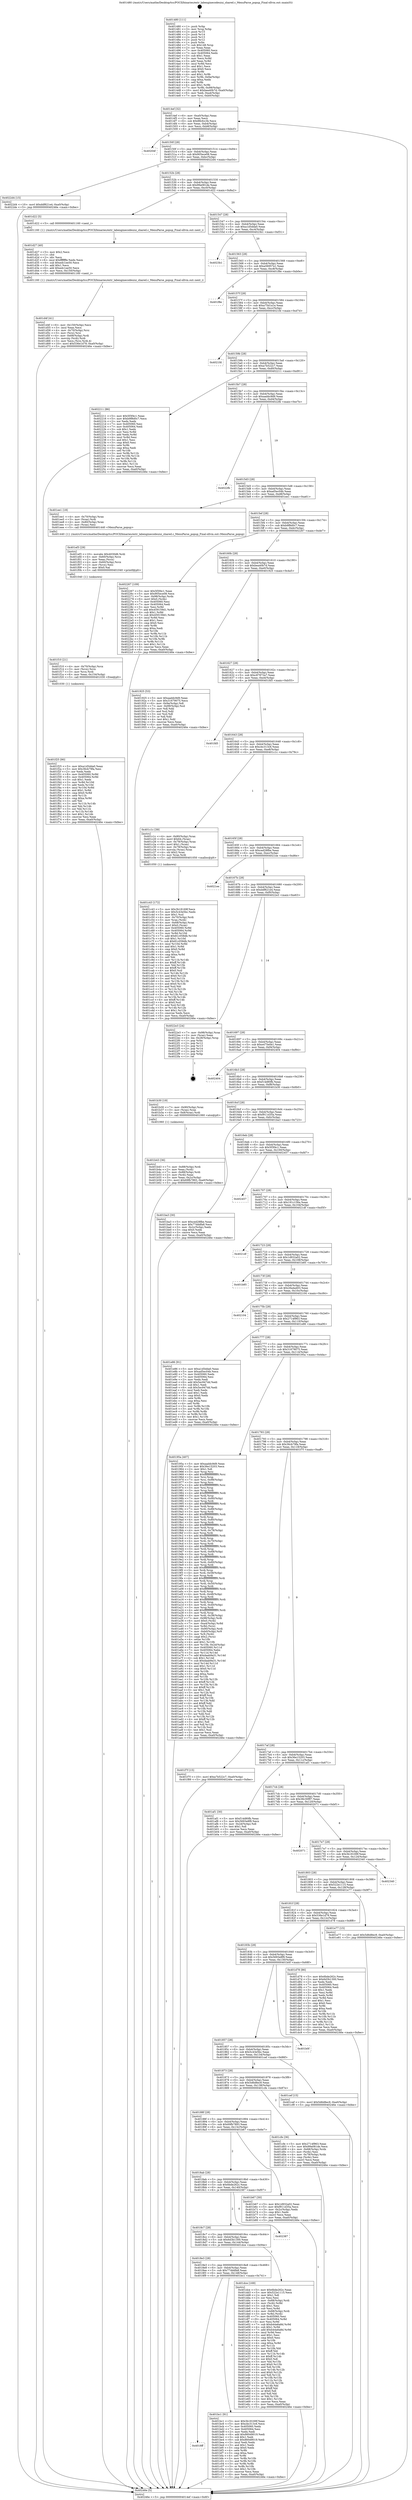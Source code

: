 digraph "0x401480" {
  label = "0x401480 (/mnt/c/Users/mathe/Desktop/tcc/POCII/binaries/extr_labenginecodeuiui_shared.c_MenuParse_popup_Final-ollvm.out::main(0))"
  labelloc = "t"
  node[shape=record]

  Entry [label="",width=0.3,height=0.3,shape=circle,fillcolor=black,style=filled]
  "0x4014ef" [label="{
     0x4014ef [32]\l
     | [instrs]\l
     &nbsp;&nbsp;0x4014ef \<+6\>: mov -0xa0(%rbp),%eax\l
     &nbsp;&nbsp;0x4014f5 \<+2\>: mov %eax,%ecx\l
     &nbsp;&nbsp;0x4014f7 \<+6\>: sub $0x88cfcc3b,%ecx\l
     &nbsp;&nbsp;0x4014fd \<+6\>: mov %eax,-0xb4(%rbp)\l
     &nbsp;&nbsp;0x401503 \<+6\>: mov %ecx,-0xb8(%rbp)\l
     &nbsp;&nbsp;0x401509 \<+6\>: je 000000000040204f \<main+0xbcf\>\l
  }"]
  "0x40204f" [label="{
     0x40204f\l
  }", style=dashed]
  "0x40150f" [label="{
     0x40150f [28]\l
     | [instrs]\l
     &nbsp;&nbsp;0x40150f \<+5\>: jmp 0000000000401514 \<main+0x94\>\l
     &nbsp;&nbsp;0x401514 \<+6\>: mov -0xb4(%rbp),%eax\l
     &nbsp;&nbsp;0x40151a \<+5\>: sub $0x905ece08,%eax\l
     &nbsp;&nbsp;0x40151f \<+6\>: mov %eax,-0xbc(%rbp)\l
     &nbsp;&nbsp;0x401525 \<+6\>: je 00000000004022d4 \<main+0xe54\>\l
  }"]
  Exit [label="",width=0.3,height=0.3,shape=circle,fillcolor=black,style=filled,peripheries=2]
  "0x4022d4" [label="{
     0x4022d4 [15]\l
     | [instrs]\l
     &nbsp;&nbsp;0x4022d4 \<+10\>: movl $0xddf621e4,-0xa0(%rbp)\l
     &nbsp;&nbsp;0x4022de \<+5\>: jmp 000000000040246e \<main+0xfee\>\l
  }"]
  "0x40152b" [label="{
     0x40152b [28]\l
     | [instrs]\l
     &nbsp;&nbsp;0x40152b \<+5\>: jmp 0000000000401530 \<main+0xb0\>\l
     &nbsp;&nbsp;0x401530 \<+6\>: mov -0xb4(%rbp),%eax\l
     &nbsp;&nbsp;0x401536 \<+5\>: sub $0x99a081de,%eax\l
     &nbsp;&nbsp;0x40153b \<+6\>: mov %eax,-0xc0(%rbp)\l
     &nbsp;&nbsp;0x401541 \<+6\>: je 0000000000401d22 \<main+0x8a2\>\l
  }"]
  "0x401f25" [label="{
     0x401f25 [90]\l
     | [instrs]\l
     &nbsp;&nbsp;0x401f25 \<+5\>: mov $0xa1d5dda0,%eax\l
     &nbsp;&nbsp;0x401f2a \<+5\>: mov $0x36cb79fa,%esi\l
     &nbsp;&nbsp;0x401f2f \<+2\>: xor %edx,%edx\l
     &nbsp;&nbsp;0x401f31 \<+8\>: mov 0x405060,%r8d\l
     &nbsp;&nbsp;0x401f39 \<+8\>: mov 0x405064,%r9d\l
     &nbsp;&nbsp;0x401f41 \<+3\>: sub $0x1,%edx\l
     &nbsp;&nbsp;0x401f44 \<+3\>: mov %r8d,%r10d\l
     &nbsp;&nbsp;0x401f47 \<+3\>: add %edx,%r10d\l
     &nbsp;&nbsp;0x401f4a \<+4\>: imul %r10d,%r8d\l
     &nbsp;&nbsp;0x401f4e \<+4\>: and $0x1,%r8d\l
     &nbsp;&nbsp;0x401f52 \<+4\>: cmp $0x0,%r8d\l
     &nbsp;&nbsp;0x401f56 \<+4\>: sete %r11b\l
     &nbsp;&nbsp;0x401f5a \<+4\>: cmp $0xa,%r9d\l
     &nbsp;&nbsp;0x401f5e \<+3\>: setl %bl\l
     &nbsp;&nbsp;0x401f61 \<+3\>: mov %r11b,%r14b\l
     &nbsp;&nbsp;0x401f64 \<+3\>: and %bl,%r14b\l
     &nbsp;&nbsp;0x401f67 \<+3\>: xor %bl,%r11b\l
     &nbsp;&nbsp;0x401f6a \<+3\>: or %r11b,%r14b\l
     &nbsp;&nbsp;0x401f6d \<+4\>: test $0x1,%r14b\l
     &nbsp;&nbsp;0x401f71 \<+3\>: cmovne %esi,%eax\l
     &nbsp;&nbsp;0x401f74 \<+6\>: mov %eax,-0xa0(%rbp)\l
     &nbsp;&nbsp;0x401f7a \<+5\>: jmp 000000000040246e \<main+0xfee\>\l
  }"]
  "0x401d22" [label="{
     0x401d22 [5]\l
     | [instrs]\l
     &nbsp;&nbsp;0x401d22 \<+5\>: call 0000000000401160 \<next_i\>\l
     | [calls]\l
     &nbsp;&nbsp;0x401160 \{1\} (/mnt/c/Users/mathe/Desktop/tcc/POCII/binaries/extr_labenginecodeuiui_shared.c_MenuParse_popup_Final-ollvm.out::next_i)\l
  }"]
  "0x401547" [label="{
     0x401547 [28]\l
     | [instrs]\l
     &nbsp;&nbsp;0x401547 \<+5\>: jmp 000000000040154c \<main+0xcc\>\l
     &nbsp;&nbsp;0x40154c \<+6\>: mov -0xb4(%rbp),%eax\l
     &nbsp;&nbsp;0x401552 \<+5\>: sub $0xa1d5dda0,%eax\l
     &nbsp;&nbsp;0x401557 \<+6\>: mov %eax,-0xc4(%rbp)\l
     &nbsp;&nbsp;0x40155d \<+6\>: je 00000000004023b1 \<main+0xf31\>\l
  }"]
  "0x401f10" [label="{
     0x401f10 [21]\l
     | [instrs]\l
     &nbsp;&nbsp;0x401f10 \<+4\>: mov -0x70(%rbp),%rcx\l
     &nbsp;&nbsp;0x401f14 \<+3\>: mov (%rcx),%rcx\l
     &nbsp;&nbsp;0x401f17 \<+3\>: mov %rcx,%rdi\l
     &nbsp;&nbsp;0x401f1a \<+6\>: mov %eax,-0x154(%rbp)\l
     &nbsp;&nbsp;0x401f20 \<+5\>: call 0000000000401030 \<free@plt\>\l
     | [calls]\l
     &nbsp;&nbsp;0x401030 \{1\} (unknown)\l
  }"]
  "0x4023b1" [label="{
     0x4023b1\l
  }", style=dashed]
  "0x401563" [label="{
     0x401563 [28]\l
     | [instrs]\l
     &nbsp;&nbsp;0x401563 \<+5\>: jmp 0000000000401568 \<main+0xe8\>\l
     &nbsp;&nbsp;0x401568 \<+6\>: mov -0xb4(%rbp),%eax\l
     &nbsp;&nbsp;0x40156e \<+5\>: sub $0xa56957e1,%eax\l
     &nbsp;&nbsp;0x401573 \<+6\>: mov %eax,-0xc8(%rbp)\l
     &nbsp;&nbsp;0x401579 \<+6\>: je 0000000000401f8e \<main+0xb0e\>\l
  }"]
  "0x401ef3" [label="{
     0x401ef3 [29]\l
     | [instrs]\l
     &nbsp;&nbsp;0x401ef3 \<+10\>: movabs $0x4030d6,%rdi\l
     &nbsp;&nbsp;0x401efd \<+4\>: mov -0x60(%rbp),%rcx\l
     &nbsp;&nbsp;0x401f01 \<+2\>: mov %eax,(%rcx)\l
     &nbsp;&nbsp;0x401f03 \<+4\>: mov -0x60(%rbp),%rcx\l
     &nbsp;&nbsp;0x401f07 \<+2\>: mov (%rcx),%esi\l
     &nbsp;&nbsp;0x401f09 \<+2\>: mov $0x0,%al\l
     &nbsp;&nbsp;0x401f0b \<+5\>: call 0000000000401040 \<printf@plt\>\l
     | [calls]\l
     &nbsp;&nbsp;0x401040 \{1\} (unknown)\l
  }"]
  "0x401f8e" [label="{
     0x401f8e\l
  }", style=dashed]
  "0x40157f" [label="{
     0x40157f [28]\l
     | [instrs]\l
     &nbsp;&nbsp;0x40157f \<+5\>: jmp 0000000000401584 \<main+0x104\>\l
     &nbsp;&nbsp;0x401584 \<+6\>: mov -0xb4(%rbp),%eax\l
     &nbsp;&nbsp;0x40158a \<+5\>: sub $0xa75d1a1e,%eax\l
     &nbsp;&nbsp;0x40158f \<+6\>: mov %eax,-0xcc(%rbp)\l
     &nbsp;&nbsp;0x401595 \<+6\>: je 00000000004021fd \<main+0xd7d\>\l
  }"]
  "0x401d4f" [label="{
     0x401d4f [41]\l
     | [instrs]\l
     &nbsp;&nbsp;0x401d4f \<+6\>: mov -0x150(%rbp),%ecx\l
     &nbsp;&nbsp;0x401d55 \<+3\>: imul %eax,%ecx\l
     &nbsp;&nbsp;0x401d58 \<+4\>: mov -0x70(%rbp),%rsi\l
     &nbsp;&nbsp;0x401d5c \<+3\>: mov (%rsi),%rsi\l
     &nbsp;&nbsp;0x401d5f \<+4\>: mov -0x68(%rbp),%rdi\l
     &nbsp;&nbsp;0x401d63 \<+3\>: movslq (%rdi),%rdi\l
     &nbsp;&nbsp;0x401d66 \<+3\>: mov %ecx,(%rsi,%rdi,4)\l
     &nbsp;&nbsp;0x401d69 \<+10\>: movl $0x536e1d79,-0xa0(%rbp)\l
     &nbsp;&nbsp;0x401d73 \<+5\>: jmp 000000000040246e \<main+0xfee\>\l
  }"]
  "0x4021fd" [label="{
     0x4021fd\l
  }", style=dashed]
  "0x40159b" [label="{
     0x40159b [28]\l
     | [instrs]\l
     &nbsp;&nbsp;0x40159b \<+5\>: jmp 00000000004015a0 \<main+0x120\>\l
     &nbsp;&nbsp;0x4015a0 \<+6\>: mov -0xb4(%rbp),%eax\l
     &nbsp;&nbsp;0x4015a6 \<+5\>: sub $0xa7b522c7,%eax\l
     &nbsp;&nbsp;0x4015ab \<+6\>: mov %eax,-0xd0(%rbp)\l
     &nbsp;&nbsp;0x4015b1 \<+6\>: je 0000000000402211 \<main+0xd91\>\l
  }"]
  "0x401d27" [label="{
     0x401d27 [40]\l
     | [instrs]\l
     &nbsp;&nbsp;0x401d27 \<+5\>: mov $0x2,%ecx\l
     &nbsp;&nbsp;0x401d2c \<+1\>: cltd\l
     &nbsp;&nbsp;0x401d2d \<+2\>: idiv %ecx\l
     &nbsp;&nbsp;0x401d2f \<+6\>: imul $0xfffffffe,%edx,%ecx\l
     &nbsp;&nbsp;0x401d35 \<+6\>: sub $0xedc1ee50,%ecx\l
     &nbsp;&nbsp;0x401d3b \<+3\>: add $0x1,%ecx\l
     &nbsp;&nbsp;0x401d3e \<+6\>: add $0xedc1ee50,%ecx\l
     &nbsp;&nbsp;0x401d44 \<+6\>: mov %ecx,-0x150(%rbp)\l
     &nbsp;&nbsp;0x401d4a \<+5\>: call 0000000000401160 \<next_i\>\l
     | [calls]\l
     &nbsp;&nbsp;0x401160 \{1\} (/mnt/c/Users/mathe/Desktop/tcc/POCII/binaries/extr_labenginecodeuiui_shared.c_MenuParse_popup_Final-ollvm.out::next_i)\l
  }"]
  "0x402211" [label="{
     0x402211 [86]\l
     | [instrs]\l
     &nbsp;&nbsp;0x402211 \<+5\>: mov $0x5f3f4c1,%eax\l
     &nbsp;&nbsp;0x402216 \<+5\>: mov $0xb9f8d0c7,%ecx\l
     &nbsp;&nbsp;0x40221b \<+2\>: xor %edx,%edx\l
     &nbsp;&nbsp;0x40221d \<+7\>: mov 0x405060,%esi\l
     &nbsp;&nbsp;0x402224 \<+7\>: mov 0x405064,%edi\l
     &nbsp;&nbsp;0x40222b \<+3\>: sub $0x1,%edx\l
     &nbsp;&nbsp;0x40222e \<+3\>: mov %esi,%r8d\l
     &nbsp;&nbsp;0x402231 \<+3\>: add %edx,%r8d\l
     &nbsp;&nbsp;0x402234 \<+4\>: imul %r8d,%esi\l
     &nbsp;&nbsp;0x402238 \<+3\>: and $0x1,%esi\l
     &nbsp;&nbsp;0x40223b \<+3\>: cmp $0x0,%esi\l
     &nbsp;&nbsp;0x40223e \<+4\>: sete %r9b\l
     &nbsp;&nbsp;0x402242 \<+3\>: cmp $0xa,%edi\l
     &nbsp;&nbsp;0x402245 \<+4\>: setl %r10b\l
     &nbsp;&nbsp;0x402249 \<+3\>: mov %r9b,%r11b\l
     &nbsp;&nbsp;0x40224c \<+3\>: and %r10b,%r11b\l
     &nbsp;&nbsp;0x40224f \<+3\>: xor %r10b,%r9b\l
     &nbsp;&nbsp;0x402252 \<+3\>: or %r9b,%r11b\l
     &nbsp;&nbsp;0x402255 \<+4\>: test $0x1,%r11b\l
     &nbsp;&nbsp;0x402259 \<+3\>: cmovne %ecx,%eax\l
     &nbsp;&nbsp;0x40225c \<+6\>: mov %eax,-0xa0(%rbp)\l
     &nbsp;&nbsp;0x402262 \<+5\>: jmp 000000000040246e \<main+0xfee\>\l
  }"]
  "0x4015b7" [label="{
     0x4015b7 [28]\l
     | [instrs]\l
     &nbsp;&nbsp;0x4015b7 \<+5\>: jmp 00000000004015bc \<main+0x13c\>\l
     &nbsp;&nbsp;0x4015bc \<+6\>: mov -0xb4(%rbp),%eax\l
     &nbsp;&nbsp;0x4015c2 \<+5\>: sub $0xaaddc9d9,%eax\l
     &nbsp;&nbsp;0x4015c7 \<+6\>: mov %eax,-0xd4(%rbp)\l
     &nbsp;&nbsp;0x4015cd \<+6\>: je 00000000004022fb \<main+0xe7b\>\l
  }"]
  "0x401c43" [label="{
     0x401c43 [172]\l
     | [instrs]\l
     &nbsp;&nbsp;0x401c43 \<+5\>: mov $0x3b18169f,%ecx\l
     &nbsp;&nbsp;0x401c48 \<+5\>: mov $0x5c43e5bc,%edx\l
     &nbsp;&nbsp;0x401c4d \<+3\>: mov $0x1,%sil\l
     &nbsp;&nbsp;0x401c50 \<+4\>: mov -0x70(%rbp),%rdi\l
     &nbsp;&nbsp;0x401c54 \<+3\>: mov %rax,(%rdi)\l
     &nbsp;&nbsp;0x401c57 \<+4\>: mov -0x68(%rbp),%rax\l
     &nbsp;&nbsp;0x401c5b \<+6\>: movl $0x0,(%rax)\l
     &nbsp;&nbsp;0x401c61 \<+8\>: mov 0x405060,%r8d\l
     &nbsp;&nbsp;0x401c69 \<+8\>: mov 0x405064,%r9d\l
     &nbsp;&nbsp;0x401c71 \<+3\>: mov %r8d,%r10d\l
     &nbsp;&nbsp;0x401c74 \<+7\>: add $0x81c058db,%r10d\l
     &nbsp;&nbsp;0x401c7b \<+4\>: sub $0x1,%r10d\l
     &nbsp;&nbsp;0x401c7f \<+7\>: sub $0x81c058db,%r10d\l
     &nbsp;&nbsp;0x401c86 \<+4\>: imul %r10d,%r8d\l
     &nbsp;&nbsp;0x401c8a \<+4\>: and $0x1,%r8d\l
     &nbsp;&nbsp;0x401c8e \<+4\>: cmp $0x0,%r8d\l
     &nbsp;&nbsp;0x401c92 \<+4\>: sete %r11b\l
     &nbsp;&nbsp;0x401c96 \<+4\>: cmp $0xa,%r9d\l
     &nbsp;&nbsp;0x401c9a \<+3\>: setl %bl\l
     &nbsp;&nbsp;0x401c9d \<+3\>: mov %r11b,%r14b\l
     &nbsp;&nbsp;0x401ca0 \<+4\>: xor $0xff,%r14b\l
     &nbsp;&nbsp;0x401ca4 \<+3\>: mov %bl,%r15b\l
     &nbsp;&nbsp;0x401ca7 \<+4\>: xor $0xff,%r15b\l
     &nbsp;&nbsp;0x401cab \<+4\>: xor $0x0,%sil\l
     &nbsp;&nbsp;0x401caf \<+3\>: mov %r14b,%r12b\l
     &nbsp;&nbsp;0x401cb2 \<+4\>: and $0x0,%r12b\l
     &nbsp;&nbsp;0x401cb6 \<+3\>: and %sil,%r11b\l
     &nbsp;&nbsp;0x401cb9 \<+3\>: mov %r15b,%r13b\l
     &nbsp;&nbsp;0x401cbc \<+4\>: and $0x0,%r13b\l
     &nbsp;&nbsp;0x401cc0 \<+3\>: and %sil,%bl\l
     &nbsp;&nbsp;0x401cc3 \<+3\>: or %r11b,%r12b\l
     &nbsp;&nbsp;0x401cc6 \<+3\>: or %bl,%r13b\l
     &nbsp;&nbsp;0x401cc9 \<+3\>: xor %r13b,%r12b\l
     &nbsp;&nbsp;0x401ccc \<+3\>: or %r15b,%r14b\l
     &nbsp;&nbsp;0x401ccf \<+4\>: xor $0xff,%r14b\l
     &nbsp;&nbsp;0x401cd3 \<+4\>: or $0x0,%sil\l
     &nbsp;&nbsp;0x401cd7 \<+3\>: and %sil,%r14b\l
     &nbsp;&nbsp;0x401cda \<+3\>: or %r14b,%r12b\l
     &nbsp;&nbsp;0x401cdd \<+4\>: test $0x1,%r12b\l
     &nbsp;&nbsp;0x401ce1 \<+3\>: cmovne %edx,%ecx\l
     &nbsp;&nbsp;0x401ce4 \<+6\>: mov %ecx,-0xa0(%rbp)\l
     &nbsp;&nbsp;0x401cea \<+5\>: jmp 000000000040246e \<main+0xfee\>\l
  }"]
  "0x4022fb" [label="{
     0x4022fb\l
  }", style=dashed]
  "0x4015d3" [label="{
     0x4015d3 [28]\l
     | [instrs]\l
     &nbsp;&nbsp;0x4015d3 \<+5\>: jmp 00000000004015d8 \<main+0x158\>\l
     &nbsp;&nbsp;0x4015d8 \<+6\>: mov -0xb4(%rbp),%eax\l
     &nbsp;&nbsp;0x4015de \<+5\>: sub $0xad5ec04b,%eax\l
     &nbsp;&nbsp;0x4015e3 \<+6\>: mov %eax,-0xd8(%rbp)\l
     &nbsp;&nbsp;0x4015e9 \<+6\>: je 0000000000401ee1 \<main+0xa61\>\l
  }"]
  "0x4018ff" [label="{
     0x4018ff\l
  }", style=dashed]
  "0x401ee1" [label="{
     0x401ee1 [18]\l
     | [instrs]\l
     &nbsp;&nbsp;0x401ee1 \<+4\>: mov -0x70(%rbp),%rax\l
     &nbsp;&nbsp;0x401ee5 \<+3\>: mov (%rax),%rdi\l
     &nbsp;&nbsp;0x401ee8 \<+4\>: mov -0x80(%rbp),%rax\l
     &nbsp;&nbsp;0x401eec \<+2\>: mov (%rax),%esi\l
     &nbsp;&nbsp;0x401eee \<+5\>: call 0000000000401440 \<MenuParse_popup\>\l
     | [calls]\l
     &nbsp;&nbsp;0x401440 \{1\} (/mnt/c/Users/mathe/Desktop/tcc/POCII/binaries/extr_labenginecodeuiui_shared.c_MenuParse_popup_Final-ollvm.out::MenuParse_popup)\l
  }"]
  "0x4015ef" [label="{
     0x4015ef [28]\l
     | [instrs]\l
     &nbsp;&nbsp;0x4015ef \<+5\>: jmp 00000000004015f4 \<main+0x174\>\l
     &nbsp;&nbsp;0x4015f4 \<+6\>: mov -0xb4(%rbp),%eax\l
     &nbsp;&nbsp;0x4015fa \<+5\>: sub $0xb9f8d0c7,%eax\l
     &nbsp;&nbsp;0x4015ff \<+6\>: mov %eax,-0xdc(%rbp)\l
     &nbsp;&nbsp;0x401605 \<+6\>: je 0000000000402267 \<main+0xde7\>\l
  }"]
  "0x401bc1" [label="{
     0x401bc1 [91]\l
     | [instrs]\l
     &nbsp;&nbsp;0x401bc1 \<+5\>: mov $0x3b18169f,%eax\l
     &nbsp;&nbsp;0x401bc6 \<+5\>: mov $0xcbc313c6,%ecx\l
     &nbsp;&nbsp;0x401bcb \<+7\>: mov 0x405060,%edx\l
     &nbsp;&nbsp;0x401bd2 \<+7\>: mov 0x405064,%esi\l
     &nbsp;&nbsp;0x401bd9 \<+2\>: mov %edx,%edi\l
     &nbsp;&nbsp;0x401bdb \<+6\>: add $0x860d9019,%edi\l
     &nbsp;&nbsp;0x401be1 \<+3\>: sub $0x1,%edi\l
     &nbsp;&nbsp;0x401be4 \<+6\>: sub $0x860d9019,%edi\l
     &nbsp;&nbsp;0x401bea \<+3\>: imul %edi,%edx\l
     &nbsp;&nbsp;0x401bed \<+3\>: and $0x1,%edx\l
     &nbsp;&nbsp;0x401bf0 \<+3\>: cmp $0x0,%edx\l
     &nbsp;&nbsp;0x401bf3 \<+4\>: sete %r8b\l
     &nbsp;&nbsp;0x401bf7 \<+3\>: cmp $0xa,%esi\l
     &nbsp;&nbsp;0x401bfa \<+4\>: setl %r9b\l
     &nbsp;&nbsp;0x401bfe \<+3\>: mov %r8b,%r10b\l
     &nbsp;&nbsp;0x401c01 \<+3\>: and %r9b,%r10b\l
     &nbsp;&nbsp;0x401c04 \<+3\>: xor %r9b,%r8b\l
     &nbsp;&nbsp;0x401c07 \<+3\>: or %r8b,%r10b\l
     &nbsp;&nbsp;0x401c0a \<+4\>: test $0x1,%r10b\l
     &nbsp;&nbsp;0x401c0e \<+3\>: cmovne %ecx,%eax\l
     &nbsp;&nbsp;0x401c11 \<+6\>: mov %eax,-0xa0(%rbp)\l
     &nbsp;&nbsp;0x401c17 \<+5\>: jmp 000000000040246e \<main+0xfee\>\l
  }"]
  "0x402267" [label="{
     0x402267 [109]\l
     | [instrs]\l
     &nbsp;&nbsp;0x402267 \<+5\>: mov $0x5f3f4c1,%eax\l
     &nbsp;&nbsp;0x40226c \<+5\>: mov $0x905ece08,%ecx\l
     &nbsp;&nbsp;0x402271 \<+7\>: mov -0x98(%rbp),%rdx\l
     &nbsp;&nbsp;0x402278 \<+6\>: movl $0x0,(%rdx)\l
     &nbsp;&nbsp;0x40227e \<+7\>: mov 0x405060,%esi\l
     &nbsp;&nbsp;0x402285 \<+7\>: mov 0x405064,%edi\l
     &nbsp;&nbsp;0x40228c \<+3\>: mov %esi,%r8d\l
     &nbsp;&nbsp;0x40228f \<+7\>: add $0x459159d1,%r8d\l
     &nbsp;&nbsp;0x402296 \<+4\>: sub $0x1,%r8d\l
     &nbsp;&nbsp;0x40229a \<+7\>: sub $0x459159d1,%r8d\l
     &nbsp;&nbsp;0x4022a1 \<+4\>: imul %r8d,%esi\l
     &nbsp;&nbsp;0x4022a5 \<+3\>: and $0x1,%esi\l
     &nbsp;&nbsp;0x4022a8 \<+3\>: cmp $0x0,%esi\l
     &nbsp;&nbsp;0x4022ab \<+4\>: sete %r9b\l
     &nbsp;&nbsp;0x4022af \<+3\>: cmp $0xa,%edi\l
     &nbsp;&nbsp;0x4022b2 \<+4\>: setl %r10b\l
     &nbsp;&nbsp;0x4022b6 \<+3\>: mov %r9b,%r11b\l
     &nbsp;&nbsp;0x4022b9 \<+3\>: and %r10b,%r11b\l
     &nbsp;&nbsp;0x4022bc \<+3\>: xor %r10b,%r9b\l
     &nbsp;&nbsp;0x4022bf \<+3\>: or %r9b,%r11b\l
     &nbsp;&nbsp;0x4022c2 \<+4\>: test $0x1,%r11b\l
     &nbsp;&nbsp;0x4022c6 \<+3\>: cmovne %ecx,%eax\l
     &nbsp;&nbsp;0x4022c9 \<+6\>: mov %eax,-0xa0(%rbp)\l
     &nbsp;&nbsp;0x4022cf \<+5\>: jmp 000000000040246e \<main+0xfee\>\l
  }"]
  "0x40160b" [label="{
     0x40160b [28]\l
     | [instrs]\l
     &nbsp;&nbsp;0x40160b \<+5\>: jmp 0000000000401610 \<main+0x190\>\l
     &nbsp;&nbsp;0x401610 \<+6\>: mov -0xb4(%rbp),%eax\l
     &nbsp;&nbsp;0x401616 \<+5\>: sub $0xbea40b7d,%eax\l
     &nbsp;&nbsp;0x40161b \<+6\>: mov %eax,-0xe0(%rbp)\l
     &nbsp;&nbsp;0x401621 \<+6\>: je 0000000000401925 \<main+0x4a5\>\l
  }"]
  "0x4018e3" [label="{
     0x4018e3 [28]\l
     | [instrs]\l
     &nbsp;&nbsp;0x4018e3 \<+5\>: jmp 00000000004018e8 \<main+0x468\>\l
     &nbsp;&nbsp;0x4018e8 \<+6\>: mov -0xb4(%rbp),%eax\l
     &nbsp;&nbsp;0x4018ee \<+5\>: sub $0x77dddfa8,%eax\l
     &nbsp;&nbsp;0x4018f3 \<+6\>: mov %eax,-0x148(%rbp)\l
     &nbsp;&nbsp;0x4018f9 \<+6\>: je 0000000000401bc1 \<main+0x741\>\l
  }"]
  "0x401925" [label="{
     0x401925 [53]\l
     | [instrs]\l
     &nbsp;&nbsp;0x401925 \<+5\>: mov $0xaaddc9d9,%eax\l
     &nbsp;&nbsp;0x40192a \<+5\>: mov $0x31679075,%ecx\l
     &nbsp;&nbsp;0x40192f \<+6\>: mov -0x9a(%rbp),%dl\l
     &nbsp;&nbsp;0x401935 \<+7\>: mov -0x99(%rbp),%sil\l
     &nbsp;&nbsp;0x40193c \<+3\>: mov %dl,%dil\l
     &nbsp;&nbsp;0x40193f \<+3\>: and %sil,%dil\l
     &nbsp;&nbsp;0x401942 \<+3\>: xor %sil,%dl\l
     &nbsp;&nbsp;0x401945 \<+3\>: or %dl,%dil\l
     &nbsp;&nbsp;0x401948 \<+4\>: test $0x1,%dil\l
     &nbsp;&nbsp;0x40194c \<+3\>: cmovne %ecx,%eax\l
     &nbsp;&nbsp;0x40194f \<+6\>: mov %eax,-0xa0(%rbp)\l
     &nbsp;&nbsp;0x401955 \<+5\>: jmp 000000000040246e \<main+0xfee\>\l
  }"]
  "0x401627" [label="{
     0x401627 [28]\l
     | [instrs]\l
     &nbsp;&nbsp;0x401627 \<+5\>: jmp 000000000040162c \<main+0x1ac\>\l
     &nbsp;&nbsp;0x40162c \<+6\>: mov -0xb4(%rbp),%eax\l
     &nbsp;&nbsp;0x401632 \<+5\>: sub $0xc87872a7,%eax\l
     &nbsp;&nbsp;0x401637 \<+6\>: mov %eax,-0xe4(%rbp)\l
     &nbsp;&nbsp;0x40163d \<+6\>: je 0000000000401fd5 \<main+0xb55\>\l
  }"]
  "0x40246e" [label="{
     0x40246e [5]\l
     | [instrs]\l
     &nbsp;&nbsp;0x40246e \<+5\>: jmp 00000000004014ef \<main+0x6f\>\l
  }"]
  "0x401480" [label="{
     0x401480 [111]\l
     | [instrs]\l
     &nbsp;&nbsp;0x401480 \<+1\>: push %rbp\l
     &nbsp;&nbsp;0x401481 \<+3\>: mov %rsp,%rbp\l
     &nbsp;&nbsp;0x401484 \<+2\>: push %r15\l
     &nbsp;&nbsp;0x401486 \<+2\>: push %r14\l
     &nbsp;&nbsp;0x401488 \<+2\>: push %r13\l
     &nbsp;&nbsp;0x40148a \<+2\>: push %r12\l
     &nbsp;&nbsp;0x40148c \<+1\>: push %rbx\l
     &nbsp;&nbsp;0x40148d \<+7\>: sub $0x148,%rsp\l
     &nbsp;&nbsp;0x401494 \<+2\>: xor %eax,%eax\l
     &nbsp;&nbsp;0x401496 \<+7\>: mov 0x405060,%ecx\l
     &nbsp;&nbsp;0x40149d \<+7\>: mov 0x405064,%edx\l
     &nbsp;&nbsp;0x4014a4 \<+3\>: sub $0x1,%eax\l
     &nbsp;&nbsp;0x4014a7 \<+3\>: mov %ecx,%r8d\l
     &nbsp;&nbsp;0x4014aa \<+3\>: add %eax,%r8d\l
     &nbsp;&nbsp;0x4014ad \<+4\>: imul %r8d,%ecx\l
     &nbsp;&nbsp;0x4014b1 \<+3\>: and $0x1,%ecx\l
     &nbsp;&nbsp;0x4014b4 \<+3\>: cmp $0x0,%ecx\l
     &nbsp;&nbsp;0x4014b7 \<+4\>: sete %r9b\l
     &nbsp;&nbsp;0x4014bb \<+4\>: and $0x1,%r9b\l
     &nbsp;&nbsp;0x4014bf \<+7\>: mov %r9b,-0x9a(%rbp)\l
     &nbsp;&nbsp;0x4014c6 \<+3\>: cmp $0xa,%edx\l
     &nbsp;&nbsp;0x4014c9 \<+4\>: setl %r9b\l
     &nbsp;&nbsp;0x4014cd \<+4\>: and $0x1,%r9b\l
     &nbsp;&nbsp;0x4014d1 \<+7\>: mov %r9b,-0x99(%rbp)\l
     &nbsp;&nbsp;0x4014d8 \<+10\>: movl $0xbea40b7d,-0xa0(%rbp)\l
     &nbsp;&nbsp;0x4014e2 \<+6\>: mov %edi,-0xa4(%rbp)\l
     &nbsp;&nbsp;0x4014e8 \<+7\>: mov %rsi,-0xb0(%rbp)\l
  }"]
  "0x401dce" [label="{
     0x401dce [169]\l
     | [instrs]\l
     &nbsp;&nbsp;0x401dce \<+5\>: mov $0x6bde262c,%eax\l
     &nbsp;&nbsp;0x401dd3 \<+5\>: mov $0x522e1115,%ecx\l
     &nbsp;&nbsp;0x401dd8 \<+2\>: mov $0x1,%dl\l
     &nbsp;&nbsp;0x401dda \<+2\>: xor %esi,%esi\l
     &nbsp;&nbsp;0x401ddc \<+4\>: mov -0x68(%rbp),%rdi\l
     &nbsp;&nbsp;0x401de0 \<+3\>: mov (%rdi),%r8d\l
     &nbsp;&nbsp;0x401de3 \<+3\>: sub $0x1,%esi\l
     &nbsp;&nbsp;0x401de6 \<+3\>: sub %esi,%r8d\l
     &nbsp;&nbsp;0x401de9 \<+4\>: mov -0x68(%rbp),%rdi\l
     &nbsp;&nbsp;0x401ded \<+3\>: mov %r8d,(%rdi)\l
     &nbsp;&nbsp;0x401df0 \<+7\>: mov 0x405060,%esi\l
     &nbsp;&nbsp;0x401df7 \<+8\>: mov 0x405064,%r8d\l
     &nbsp;&nbsp;0x401dff \<+3\>: mov %esi,%r9d\l
     &nbsp;&nbsp;0x401e02 \<+7\>: sub $0xb44a6a8d,%r9d\l
     &nbsp;&nbsp;0x401e09 \<+4\>: sub $0x1,%r9d\l
     &nbsp;&nbsp;0x401e0d \<+7\>: add $0xb44a6a8d,%r9d\l
     &nbsp;&nbsp;0x401e14 \<+4\>: imul %r9d,%esi\l
     &nbsp;&nbsp;0x401e18 \<+3\>: and $0x1,%esi\l
     &nbsp;&nbsp;0x401e1b \<+3\>: cmp $0x0,%esi\l
     &nbsp;&nbsp;0x401e1e \<+4\>: sete %r10b\l
     &nbsp;&nbsp;0x401e22 \<+4\>: cmp $0xa,%r8d\l
     &nbsp;&nbsp;0x401e26 \<+4\>: setl %r11b\l
     &nbsp;&nbsp;0x401e2a \<+3\>: mov %r10b,%bl\l
     &nbsp;&nbsp;0x401e2d \<+3\>: xor $0xff,%bl\l
     &nbsp;&nbsp;0x401e30 \<+3\>: mov %r11b,%r14b\l
     &nbsp;&nbsp;0x401e33 \<+4\>: xor $0xff,%r14b\l
     &nbsp;&nbsp;0x401e37 \<+3\>: xor $0x0,%dl\l
     &nbsp;&nbsp;0x401e3a \<+3\>: mov %bl,%r15b\l
     &nbsp;&nbsp;0x401e3d \<+4\>: and $0x0,%r15b\l
     &nbsp;&nbsp;0x401e41 \<+3\>: and %dl,%r10b\l
     &nbsp;&nbsp;0x401e44 \<+3\>: mov %r14b,%r12b\l
     &nbsp;&nbsp;0x401e47 \<+4\>: and $0x0,%r12b\l
     &nbsp;&nbsp;0x401e4b \<+3\>: and %dl,%r11b\l
     &nbsp;&nbsp;0x401e4e \<+3\>: or %r10b,%r15b\l
     &nbsp;&nbsp;0x401e51 \<+3\>: or %r11b,%r12b\l
     &nbsp;&nbsp;0x401e54 \<+3\>: xor %r12b,%r15b\l
     &nbsp;&nbsp;0x401e57 \<+3\>: or %r14b,%bl\l
     &nbsp;&nbsp;0x401e5a \<+3\>: xor $0xff,%bl\l
     &nbsp;&nbsp;0x401e5d \<+3\>: or $0x0,%dl\l
     &nbsp;&nbsp;0x401e60 \<+2\>: and %dl,%bl\l
     &nbsp;&nbsp;0x401e62 \<+3\>: or %bl,%r15b\l
     &nbsp;&nbsp;0x401e65 \<+4\>: test $0x1,%r15b\l
     &nbsp;&nbsp;0x401e69 \<+3\>: cmovne %ecx,%eax\l
     &nbsp;&nbsp;0x401e6c \<+6\>: mov %eax,-0xa0(%rbp)\l
     &nbsp;&nbsp;0x401e72 \<+5\>: jmp 000000000040246e \<main+0xfee\>\l
  }"]
  "0x401fd5" [label="{
     0x401fd5\l
  }", style=dashed]
  "0x401643" [label="{
     0x401643 [28]\l
     | [instrs]\l
     &nbsp;&nbsp;0x401643 \<+5\>: jmp 0000000000401648 \<main+0x1c8\>\l
     &nbsp;&nbsp;0x401648 \<+6\>: mov -0xb4(%rbp),%eax\l
     &nbsp;&nbsp;0x40164e \<+5\>: sub $0xcbc313c6,%eax\l
     &nbsp;&nbsp;0x401653 \<+6\>: mov %eax,-0xe8(%rbp)\l
     &nbsp;&nbsp;0x401659 \<+6\>: je 0000000000401c1c \<main+0x79c\>\l
  }"]
  "0x4018c7" [label="{
     0x4018c7 [28]\l
     | [instrs]\l
     &nbsp;&nbsp;0x4018c7 \<+5\>: jmp 00000000004018cc \<main+0x44c\>\l
     &nbsp;&nbsp;0x4018cc \<+6\>: mov -0xb4(%rbp),%eax\l
     &nbsp;&nbsp;0x4018d2 \<+5\>: sub $0x6d3b1300,%eax\l
     &nbsp;&nbsp;0x4018d7 \<+6\>: mov %eax,-0x144(%rbp)\l
     &nbsp;&nbsp;0x4018dd \<+6\>: je 0000000000401dce \<main+0x94e\>\l
  }"]
  "0x401c1c" [label="{
     0x401c1c [39]\l
     | [instrs]\l
     &nbsp;&nbsp;0x401c1c \<+4\>: mov -0x80(%rbp),%rax\l
     &nbsp;&nbsp;0x401c20 \<+6\>: movl $0x64,(%rax)\l
     &nbsp;&nbsp;0x401c26 \<+4\>: mov -0x78(%rbp),%rax\l
     &nbsp;&nbsp;0x401c2a \<+6\>: movl $0x1,(%rax)\l
     &nbsp;&nbsp;0x401c30 \<+4\>: mov -0x78(%rbp),%rax\l
     &nbsp;&nbsp;0x401c34 \<+3\>: movslq (%rax),%rax\l
     &nbsp;&nbsp;0x401c37 \<+4\>: shl $0x2,%rax\l
     &nbsp;&nbsp;0x401c3b \<+3\>: mov %rax,%rdi\l
     &nbsp;&nbsp;0x401c3e \<+5\>: call 0000000000401050 \<malloc@plt\>\l
     | [calls]\l
     &nbsp;&nbsp;0x401050 \{1\} (unknown)\l
  }"]
  "0x40165f" [label="{
     0x40165f [28]\l
     | [instrs]\l
     &nbsp;&nbsp;0x40165f \<+5\>: jmp 0000000000401664 \<main+0x1e4\>\l
     &nbsp;&nbsp;0x401664 \<+6\>: mov -0xb4(%rbp),%eax\l
     &nbsp;&nbsp;0x40166a \<+5\>: sub $0xced28fbe,%eax\l
     &nbsp;&nbsp;0x40166f \<+6\>: mov %eax,-0xec(%rbp)\l
     &nbsp;&nbsp;0x401675 \<+6\>: je 00000000004021ee \<main+0xd6e\>\l
  }"]
  "0x402387" [label="{
     0x402387\l
  }", style=dashed]
  "0x4021ee" [label="{
     0x4021ee\l
  }", style=dashed]
  "0x40167b" [label="{
     0x40167b [28]\l
     | [instrs]\l
     &nbsp;&nbsp;0x40167b \<+5\>: jmp 0000000000401680 \<main+0x200\>\l
     &nbsp;&nbsp;0x401680 \<+6\>: mov -0xb4(%rbp),%eax\l
     &nbsp;&nbsp;0x401686 \<+5\>: sub $0xddf621e4,%eax\l
     &nbsp;&nbsp;0x40168b \<+6\>: mov %eax,-0xf0(%rbp)\l
     &nbsp;&nbsp;0x401691 \<+6\>: je 00000000004022e3 \<main+0xe63\>\l
  }"]
  "0x4018ab" [label="{
     0x4018ab [28]\l
     | [instrs]\l
     &nbsp;&nbsp;0x4018ab \<+5\>: jmp 00000000004018b0 \<main+0x430\>\l
     &nbsp;&nbsp;0x4018b0 \<+6\>: mov -0xb4(%rbp),%eax\l
     &nbsp;&nbsp;0x4018b6 \<+5\>: sub $0x6bde262c,%eax\l
     &nbsp;&nbsp;0x4018bb \<+6\>: mov %eax,-0x140(%rbp)\l
     &nbsp;&nbsp;0x4018c1 \<+6\>: je 0000000000402387 \<main+0xf07\>\l
  }"]
  "0x4022e3" [label="{
     0x4022e3 [24]\l
     | [instrs]\l
     &nbsp;&nbsp;0x4022e3 \<+7\>: mov -0x98(%rbp),%rax\l
     &nbsp;&nbsp;0x4022ea \<+2\>: mov (%rax),%eax\l
     &nbsp;&nbsp;0x4022ec \<+4\>: lea -0x28(%rbp),%rsp\l
     &nbsp;&nbsp;0x4022f0 \<+1\>: pop %rbx\l
     &nbsp;&nbsp;0x4022f1 \<+2\>: pop %r12\l
     &nbsp;&nbsp;0x4022f3 \<+2\>: pop %r13\l
     &nbsp;&nbsp;0x4022f5 \<+2\>: pop %r14\l
     &nbsp;&nbsp;0x4022f7 \<+2\>: pop %r15\l
     &nbsp;&nbsp;0x4022f9 \<+1\>: pop %rbp\l
     &nbsp;&nbsp;0x4022fa \<+1\>: ret\l
  }"]
  "0x401697" [label="{
     0x401697 [28]\l
     | [instrs]\l
     &nbsp;&nbsp;0x401697 \<+5\>: jmp 000000000040169c \<main+0x21c\>\l
     &nbsp;&nbsp;0x40169c \<+6\>: mov -0xb4(%rbp),%eax\l
     &nbsp;&nbsp;0x4016a2 \<+5\>: sub $0xe475e0e1,%eax\l
     &nbsp;&nbsp;0x4016a7 \<+6\>: mov %eax,-0xf4(%rbp)\l
     &nbsp;&nbsp;0x4016ad \<+6\>: je 0000000000402404 \<main+0xf84\>\l
  }"]
  "0x401b67" [label="{
     0x401b67 [30]\l
     | [instrs]\l
     &nbsp;&nbsp;0x401b67 \<+5\>: mov $0x1d932a02,%eax\l
     &nbsp;&nbsp;0x401b6c \<+5\>: mov $0xf911d35a,%ecx\l
     &nbsp;&nbsp;0x401b71 \<+3\>: mov -0x2c(%rbp),%edx\l
     &nbsp;&nbsp;0x401b74 \<+3\>: cmp $0x1,%edx\l
     &nbsp;&nbsp;0x401b77 \<+3\>: cmovl %ecx,%eax\l
     &nbsp;&nbsp;0x401b7a \<+6\>: mov %eax,-0xa0(%rbp)\l
     &nbsp;&nbsp;0x401b80 \<+5\>: jmp 000000000040246e \<main+0xfee\>\l
  }"]
  "0x402404" [label="{
     0x402404\l
  }", style=dashed]
  "0x4016b3" [label="{
     0x4016b3 [28]\l
     | [instrs]\l
     &nbsp;&nbsp;0x4016b3 \<+5\>: jmp 00000000004016b8 \<main+0x238\>\l
     &nbsp;&nbsp;0x4016b8 \<+6\>: mov -0xb4(%rbp),%eax\l
     &nbsp;&nbsp;0x4016be \<+5\>: sub $0xf14d80fb,%eax\l
     &nbsp;&nbsp;0x4016c3 \<+6\>: mov %eax,-0xf8(%rbp)\l
     &nbsp;&nbsp;0x4016c9 \<+6\>: je 0000000000401b30 \<main+0x6b0\>\l
  }"]
  "0x40188f" [label="{
     0x40188f [28]\l
     | [instrs]\l
     &nbsp;&nbsp;0x40188f \<+5\>: jmp 0000000000401894 \<main+0x414\>\l
     &nbsp;&nbsp;0x401894 \<+6\>: mov -0xb4(%rbp),%eax\l
     &nbsp;&nbsp;0x40189a \<+5\>: sub $0x69fb7893,%eax\l
     &nbsp;&nbsp;0x40189f \<+6\>: mov %eax,-0x13c(%rbp)\l
     &nbsp;&nbsp;0x4018a5 \<+6\>: je 0000000000401b67 \<main+0x6e7\>\l
  }"]
  "0x401b30" [label="{
     0x401b30 [19]\l
     | [instrs]\l
     &nbsp;&nbsp;0x401b30 \<+7\>: mov -0x90(%rbp),%rax\l
     &nbsp;&nbsp;0x401b37 \<+3\>: mov (%rax),%rax\l
     &nbsp;&nbsp;0x401b3a \<+4\>: mov 0x8(%rax),%rdi\l
     &nbsp;&nbsp;0x401b3e \<+5\>: call 0000000000401060 \<atoi@plt\>\l
     | [calls]\l
     &nbsp;&nbsp;0x401060 \{1\} (unknown)\l
  }"]
  "0x4016cf" [label="{
     0x4016cf [28]\l
     | [instrs]\l
     &nbsp;&nbsp;0x4016cf \<+5\>: jmp 00000000004016d4 \<main+0x254\>\l
     &nbsp;&nbsp;0x4016d4 \<+6\>: mov -0xb4(%rbp),%eax\l
     &nbsp;&nbsp;0x4016da \<+5\>: sub $0xf911d35a,%eax\l
     &nbsp;&nbsp;0x4016df \<+6\>: mov %eax,-0xfc(%rbp)\l
     &nbsp;&nbsp;0x4016e5 \<+6\>: je 0000000000401ba3 \<main+0x723\>\l
  }"]
  "0x401cfe" [label="{
     0x401cfe [36]\l
     | [instrs]\l
     &nbsp;&nbsp;0x401cfe \<+5\>: mov $0x2714f963,%eax\l
     &nbsp;&nbsp;0x401d03 \<+5\>: mov $0x99a081de,%ecx\l
     &nbsp;&nbsp;0x401d08 \<+4\>: mov -0x68(%rbp),%rdx\l
     &nbsp;&nbsp;0x401d0c \<+2\>: mov (%rdx),%esi\l
     &nbsp;&nbsp;0x401d0e \<+4\>: mov -0x78(%rbp),%rdx\l
     &nbsp;&nbsp;0x401d12 \<+2\>: cmp (%rdx),%esi\l
     &nbsp;&nbsp;0x401d14 \<+3\>: cmovl %ecx,%eax\l
     &nbsp;&nbsp;0x401d17 \<+6\>: mov %eax,-0xa0(%rbp)\l
     &nbsp;&nbsp;0x401d1d \<+5\>: jmp 000000000040246e \<main+0xfee\>\l
  }"]
  "0x401ba3" [label="{
     0x401ba3 [30]\l
     | [instrs]\l
     &nbsp;&nbsp;0x401ba3 \<+5\>: mov $0xced28fbe,%eax\l
     &nbsp;&nbsp;0x401ba8 \<+5\>: mov $0x77dddfa8,%ecx\l
     &nbsp;&nbsp;0x401bad \<+3\>: mov -0x2c(%rbp),%edx\l
     &nbsp;&nbsp;0x401bb0 \<+3\>: cmp $0x0,%edx\l
     &nbsp;&nbsp;0x401bb3 \<+3\>: cmove %ecx,%eax\l
     &nbsp;&nbsp;0x401bb6 \<+6\>: mov %eax,-0xa0(%rbp)\l
     &nbsp;&nbsp;0x401bbc \<+5\>: jmp 000000000040246e \<main+0xfee\>\l
  }"]
  "0x4016eb" [label="{
     0x4016eb [28]\l
     | [instrs]\l
     &nbsp;&nbsp;0x4016eb \<+5\>: jmp 00000000004016f0 \<main+0x270\>\l
     &nbsp;&nbsp;0x4016f0 \<+6\>: mov -0xb4(%rbp),%eax\l
     &nbsp;&nbsp;0x4016f6 \<+5\>: sub $0x5f3f4c1,%eax\l
     &nbsp;&nbsp;0x4016fb \<+6\>: mov %eax,-0x100(%rbp)\l
     &nbsp;&nbsp;0x401701 \<+6\>: je 0000000000402457 \<main+0xfd7\>\l
  }"]
  "0x401873" [label="{
     0x401873 [28]\l
     | [instrs]\l
     &nbsp;&nbsp;0x401873 \<+5\>: jmp 0000000000401878 \<main+0x3f8\>\l
     &nbsp;&nbsp;0x401878 \<+6\>: mov -0xb4(%rbp),%eax\l
     &nbsp;&nbsp;0x40187e \<+5\>: sub $0x5d6d8ec9,%eax\l
     &nbsp;&nbsp;0x401883 \<+6\>: mov %eax,-0x138(%rbp)\l
     &nbsp;&nbsp;0x401889 \<+6\>: je 0000000000401cfe \<main+0x87e\>\l
  }"]
  "0x402457" [label="{
     0x402457\l
  }", style=dashed]
  "0x401707" [label="{
     0x401707 [28]\l
     | [instrs]\l
     &nbsp;&nbsp;0x401707 \<+5\>: jmp 000000000040170c \<main+0x28c\>\l
     &nbsp;&nbsp;0x40170c \<+6\>: mov -0xb4(%rbp),%eax\l
     &nbsp;&nbsp;0x401712 \<+5\>: sub $0x191c156a,%eax\l
     &nbsp;&nbsp;0x401717 \<+6\>: mov %eax,-0x104(%rbp)\l
     &nbsp;&nbsp;0x40171d \<+6\>: je 00000000004021df \<main+0xd5f\>\l
  }"]
  "0x401cef" [label="{
     0x401cef [15]\l
     | [instrs]\l
     &nbsp;&nbsp;0x401cef \<+10\>: movl $0x5d6d8ec9,-0xa0(%rbp)\l
     &nbsp;&nbsp;0x401cf9 \<+5\>: jmp 000000000040246e \<main+0xfee\>\l
  }"]
  "0x4021df" [label="{
     0x4021df\l
  }", style=dashed]
  "0x401723" [label="{
     0x401723 [28]\l
     | [instrs]\l
     &nbsp;&nbsp;0x401723 \<+5\>: jmp 0000000000401728 \<main+0x2a8\>\l
     &nbsp;&nbsp;0x401728 \<+6\>: mov -0xb4(%rbp),%eax\l
     &nbsp;&nbsp;0x40172e \<+5\>: sub $0x1d932a02,%eax\l
     &nbsp;&nbsp;0x401733 \<+6\>: mov %eax,-0x108(%rbp)\l
     &nbsp;&nbsp;0x401739 \<+6\>: je 0000000000401b85 \<main+0x705\>\l
  }"]
  "0x401857" [label="{
     0x401857 [28]\l
     | [instrs]\l
     &nbsp;&nbsp;0x401857 \<+5\>: jmp 000000000040185c \<main+0x3dc\>\l
     &nbsp;&nbsp;0x40185c \<+6\>: mov -0xb4(%rbp),%eax\l
     &nbsp;&nbsp;0x401862 \<+5\>: sub $0x5c43e5bc,%eax\l
     &nbsp;&nbsp;0x401867 \<+6\>: mov %eax,-0x134(%rbp)\l
     &nbsp;&nbsp;0x40186d \<+6\>: je 0000000000401cef \<main+0x86f\>\l
  }"]
  "0x401b85" [label="{
     0x401b85\l
  }", style=dashed]
  "0x40173f" [label="{
     0x40173f [28]\l
     | [instrs]\l
     &nbsp;&nbsp;0x40173f \<+5\>: jmp 0000000000401744 \<main+0x2c4\>\l
     &nbsp;&nbsp;0x401744 \<+6\>: mov -0xb4(%rbp),%eax\l
     &nbsp;&nbsp;0x40174a \<+5\>: sub $0x26a4a403,%eax\l
     &nbsp;&nbsp;0x40174f \<+6\>: mov %eax,-0x10c(%rbp)\l
     &nbsp;&nbsp;0x401755 \<+6\>: je 0000000000402104 \<main+0xc84\>\l
  }"]
  "0x401b0f" [label="{
     0x401b0f\l
  }", style=dashed]
  "0x402104" [label="{
     0x402104\l
  }", style=dashed]
  "0x40175b" [label="{
     0x40175b [28]\l
     | [instrs]\l
     &nbsp;&nbsp;0x40175b \<+5\>: jmp 0000000000401760 \<main+0x2e0\>\l
     &nbsp;&nbsp;0x401760 \<+6\>: mov -0xb4(%rbp),%eax\l
     &nbsp;&nbsp;0x401766 \<+5\>: sub $0x2714f963,%eax\l
     &nbsp;&nbsp;0x40176b \<+6\>: mov %eax,-0x110(%rbp)\l
     &nbsp;&nbsp;0x401771 \<+6\>: je 0000000000401e86 \<main+0xa06\>\l
  }"]
  "0x40183b" [label="{
     0x40183b [28]\l
     | [instrs]\l
     &nbsp;&nbsp;0x40183b \<+5\>: jmp 0000000000401840 \<main+0x3c0\>\l
     &nbsp;&nbsp;0x401840 \<+6\>: mov -0xb4(%rbp),%eax\l
     &nbsp;&nbsp;0x401846 \<+5\>: sub $0x5693e8f9,%eax\l
     &nbsp;&nbsp;0x40184b \<+6\>: mov %eax,-0x130(%rbp)\l
     &nbsp;&nbsp;0x401851 \<+6\>: je 0000000000401b0f \<main+0x68f\>\l
  }"]
  "0x401e86" [label="{
     0x401e86 [91]\l
     | [instrs]\l
     &nbsp;&nbsp;0x401e86 \<+5\>: mov $0xa1d5dda0,%eax\l
     &nbsp;&nbsp;0x401e8b \<+5\>: mov $0xad5ec04b,%ecx\l
     &nbsp;&nbsp;0x401e90 \<+7\>: mov 0x405060,%edx\l
     &nbsp;&nbsp;0x401e97 \<+7\>: mov 0x405064,%esi\l
     &nbsp;&nbsp;0x401e9e \<+2\>: mov %edx,%edi\l
     &nbsp;&nbsp;0x401ea0 \<+6\>: add $0x5ec947dd,%edi\l
     &nbsp;&nbsp;0x401ea6 \<+3\>: sub $0x1,%edi\l
     &nbsp;&nbsp;0x401ea9 \<+6\>: sub $0x5ec947dd,%edi\l
     &nbsp;&nbsp;0x401eaf \<+3\>: imul %edi,%edx\l
     &nbsp;&nbsp;0x401eb2 \<+3\>: and $0x1,%edx\l
     &nbsp;&nbsp;0x401eb5 \<+3\>: cmp $0x0,%edx\l
     &nbsp;&nbsp;0x401eb8 \<+4\>: sete %r8b\l
     &nbsp;&nbsp;0x401ebc \<+3\>: cmp $0xa,%esi\l
     &nbsp;&nbsp;0x401ebf \<+4\>: setl %r9b\l
     &nbsp;&nbsp;0x401ec3 \<+3\>: mov %r8b,%r10b\l
     &nbsp;&nbsp;0x401ec6 \<+3\>: and %r9b,%r10b\l
     &nbsp;&nbsp;0x401ec9 \<+3\>: xor %r9b,%r8b\l
     &nbsp;&nbsp;0x401ecc \<+3\>: or %r8b,%r10b\l
     &nbsp;&nbsp;0x401ecf \<+4\>: test $0x1,%r10b\l
     &nbsp;&nbsp;0x401ed3 \<+3\>: cmovne %ecx,%eax\l
     &nbsp;&nbsp;0x401ed6 \<+6\>: mov %eax,-0xa0(%rbp)\l
     &nbsp;&nbsp;0x401edc \<+5\>: jmp 000000000040246e \<main+0xfee\>\l
  }"]
  "0x401777" [label="{
     0x401777 [28]\l
     | [instrs]\l
     &nbsp;&nbsp;0x401777 \<+5\>: jmp 000000000040177c \<main+0x2fc\>\l
     &nbsp;&nbsp;0x40177c \<+6\>: mov -0xb4(%rbp),%eax\l
     &nbsp;&nbsp;0x401782 \<+5\>: sub $0x31679075,%eax\l
     &nbsp;&nbsp;0x401787 \<+6\>: mov %eax,-0x114(%rbp)\l
     &nbsp;&nbsp;0x40178d \<+6\>: je 000000000040195a \<main+0x4da\>\l
  }"]
  "0x401d78" [label="{
     0x401d78 [86]\l
     | [instrs]\l
     &nbsp;&nbsp;0x401d78 \<+5\>: mov $0x6bde262c,%eax\l
     &nbsp;&nbsp;0x401d7d \<+5\>: mov $0x6d3b1300,%ecx\l
     &nbsp;&nbsp;0x401d82 \<+2\>: xor %edx,%edx\l
     &nbsp;&nbsp;0x401d84 \<+7\>: mov 0x405060,%esi\l
     &nbsp;&nbsp;0x401d8b \<+7\>: mov 0x405064,%edi\l
     &nbsp;&nbsp;0x401d92 \<+3\>: sub $0x1,%edx\l
     &nbsp;&nbsp;0x401d95 \<+3\>: mov %esi,%r8d\l
     &nbsp;&nbsp;0x401d98 \<+3\>: add %edx,%r8d\l
     &nbsp;&nbsp;0x401d9b \<+4\>: imul %r8d,%esi\l
     &nbsp;&nbsp;0x401d9f \<+3\>: and $0x1,%esi\l
     &nbsp;&nbsp;0x401da2 \<+3\>: cmp $0x0,%esi\l
     &nbsp;&nbsp;0x401da5 \<+4\>: sete %r9b\l
     &nbsp;&nbsp;0x401da9 \<+3\>: cmp $0xa,%edi\l
     &nbsp;&nbsp;0x401dac \<+4\>: setl %r10b\l
     &nbsp;&nbsp;0x401db0 \<+3\>: mov %r9b,%r11b\l
     &nbsp;&nbsp;0x401db3 \<+3\>: and %r10b,%r11b\l
     &nbsp;&nbsp;0x401db6 \<+3\>: xor %r10b,%r9b\l
     &nbsp;&nbsp;0x401db9 \<+3\>: or %r9b,%r11b\l
     &nbsp;&nbsp;0x401dbc \<+4\>: test $0x1,%r11b\l
     &nbsp;&nbsp;0x401dc0 \<+3\>: cmovne %ecx,%eax\l
     &nbsp;&nbsp;0x401dc3 \<+6\>: mov %eax,-0xa0(%rbp)\l
     &nbsp;&nbsp;0x401dc9 \<+5\>: jmp 000000000040246e \<main+0xfee\>\l
  }"]
  "0x40195a" [label="{
     0x40195a [407]\l
     | [instrs]\l
     &nbsp;&nbsp;0x40195a \<+5\>: mov $0xaaddc9d9,%eax\l
     &nbsp;&nbsp;0x40195f \<+5\>: mov $0x36e15203,%ecx\l
     &nbsp;&nbsp;0x401964 \<+2\>: mov $0x1,%dl\l
     &nbsp;&nbsp;0x401966 \<+3\>: mov %rsp,%rsi\l
     &nbsp;&nbsp;0x401969 \<+4\>: add $0xfffffffffffffff0,%rsi\l
     &nbsp;&nbsp;0x40196d \<+3\>: mov %rsi,%rsp\l
     &nbsp;&nbsp;0x401970 \<+7\>: mov %rsi,-0x98(%rbp)\l
     &nbsp;&nbsp;0x401977 \<+3\>: mov %rsp,%rsi\l
     &nbsp;&nbsp;0x40197a \<+4\>: add $0xfffffffffffffff0,%rsi\l
     &nbsp;&nbsp;0x40197e \<+3\>: mov %rsi,%rsp\l
     &nbsp;&nbsp;0x401981 \<+3\>: mov %rsp,%rdi\l
     &nbsp;&nbsp;0x401984 \<+4\>: add $0xfffffffffffffff0,%rdi\l
     &nbsp;&nbsp;0x401988 \<+3\>: mov %rdi,%rsp\l
     &nbsp;&nbsp;0x40198b \<+7\>: mov %rdi,-0x90(%rbp)\l
     &nbsp;&nbsp;0x401992 \<+3\>: mov %rsp,%rdi\l
     &nbsp;&nbsp;0x401995 \<+4\>: add $0xfffffffffffffff0,%rdi\l
     &nbsp;&nbsp;0x401999 \<+3\>: mov %rdi,%rsp\l
     &nbsp;&nbsp;0x40199c \<+7\>: mov %rdi,-0x88(%rbp)\l
     &nbsp;&nbsp;0x4019a3 \<+3\>: mov %rsp,%rdi\l
     &nbsp;&nbsp;0x4019a6 \<+4\>: add $0xfffffffffffffff0,%rdi\l
     &nbsp;&nbsp;0x4019aa \<+3\>: mov %rdi,%rsp\l
     &nbsp;&nbsp;0x4019ad \<+4\>: mov %rdi,-0x80(%rbp)\l
     &nbsp;&nbsp;0x4019b1 \<+3\>: mov %rsp,%rdi\l
     &nbsp;&nbsp;0x4019b4 \<+4\>: add $0xfffffffffffffff0,%rdi\l
     &nbsp;&nbsp;0x4019b8 \<+3\>: mov %rdi,%rsp\l
     &nbsp;&nbsp;0x4019bb \<+4\>: mov %rdi,-0x78(%rbp)\l
     &nbsp;&nbsp;0x4019bf \<+3\>: mov %rsp,%rdi\l
     &nbsp;&nbsp;0x4019c2 \<+4\>: add $0xfffffffffffffff0,%rdi\l
     &nbsp;&nbsp;0x4019c6 \<+3\>: mov %rdi,%rsp\l
     &nbsp;&nbsp;0x4019c9 \<+4\>: mov %rdi,-0x70(%rbp)\l
     &nbsp;&nbsp;0x4019cd \<+3\>: mov %rsp,%rdi\l
     &nbsp;&nbsp;0x4019d0 \<+4\>: add $0xfffffffffffffff0,%rdi\l
     &nbsp;&nbsp;0x4019d4 \<+3\>: mov %rdi,%rsp\l
     &nbsp;&nbsp;0x4019d7 \<+4\>: mov %rdi,-0x68(%rbp)\l
     &nbsp;&nbsp;0x4019db \<+3\>: mov %rsp,%rdi\l
     &nbsp;&nbsp;0x4019de \<+4\>: add $0xfffffffffffffff0,%rdi\l
     &nbsp;&nbsp;0x4019e2 \<+3\>: mov %rdi,%rsp\l
     &nbsp;&nbsp;0x4019e5 \<+4\>: mov %rdi,-0x60(%rbp)\l
     &nbsp;&nbsp;0x4019e9 \<+3\>: mov %rsp,%rdi\l
     &nbsp;&nbsp;0x4019ec \<+4\>: add $0xfffffffffffffff0,%rdi\l
     &nbsp;&nbsp;0x4019f0 \<+3\>: mov %rdi,%rsp\l
     &nbsp;&nbsp;0x4019f3 \<+4\>: mov %rdi,-0x58(%rbp)\l
     &nbsp;&nbsp;0x4019f7 \<+3\>: mov %rsp,%rdi\l
     &nbsp;&nbsp;0x4019fa \<+4\>: add $0xfffffffffffffff0,%rdi\l
     &nbsp;&nbsp;0x4019fe \<+3\>: mov %rdi,%rsp\l
     &nbsp;&nbsp;0x401a01 \<+4\>: mov %rdi,-0x50(%rbp)\l
     &nbsp;&nbsp;0x401a05 \<+3\>: mov %rsp,%rdi\l
     &nbsp;&nbsp;0x401a08 \<+4\>: add $0xfffffffffffffff0,%rdi\l
     &nbsp;&nbsp;0x401a0c \<+3\>: mov %rdi,%rsp\l
     &nbsp;&nbsp;0x401a0f \<+4\>: mov %rdi,-0x48(%rbp)\l
     &nbsp;&nbsp;0x401a13 \<+3\>: mov %rsp,%rdi\l
     &nbsp;&nbsp;0x401a16 \<+4\>: add $0xfffffffffffffff0,%rdi\l
     &nbsp;&nbsp;0x401a1a \<+3\>: mov %rdi,%rsp\l
     &nbsp;&nbsp;0x401a1d \<+4\>: mov %rdi,-0x40(%rbp)\l
     &nbsp;&nbsp;0x401a21 \<+3\>: mov %rsp,%rdi\l
     &nbsp;&nbsp;0x401a24 \<+4\>: add $0xfffffffffffffff0,%rdi\l
     &nbsp;&nbsp;0x401a28 \<+3\>: mov %rdi,%rsp\l
     &nbsp;&nbsp;0x401a2b \<+4\>: mov %rdi,-0x38(%rbp)\l
     &nbsp;&nbsp;0x401a2f \<+7\>: mov -0x98(%rbp),%rdi\l
     &nbsp;&nbsp;0x401a36 \<+6\>: movl $0x0,(%rdi)\l
     &nbsp;&nbsp;0x401a3c \<+7\>: mov -0xa4(%rbp),%r8d\l
     &nbsp;&nbsp;0x401a43 \<+3\>: mov %r8d,(%rsi)\l
     &nbsp;&nbsp;0x401a46 \<+7\>: mov -0x90(%rbp),%rdi\l
     &nbsp;&nbsp;0x401a4d \<+7\>: mov -0xb0(%rbp),%r9\l
     &nbsp;&nbsp;0x401a54 \<+3\>: mov %r9,(%rdi)\l
     &nbsp;&nbsp;0x401a57 \<+3\>: cmpl $0x2,(%rsi)\l
     &nbsp;&nbsp;0x401a5a \<+4\>: setne %r10b\l
     &nbsp;&nbsp;0x401a5e \<+4\>: and $0x1,%r10b\l
     &nbsp;&nbsp;0x401a62 \<+4\>: mov %r10b,-0x2d(%rbp)\l
     &nbsp;&nbsp;0x401a66 \<+8\>: mov 0x405060,%r11d\l
     &nbsp;&nbsp;0x401a6e \<+7\>: mov 0x405064,%ebx\l
     &nbsp;&nbsp;0x401a75 \<+3\>: mov %r11d,%r14d\l
     &nbsp;&nbsp;0x401a78 \<+7\>: add $0xdaab9a31,%r14d\l
     &nbsp;&nbsp;0x401a7f \<+4\>: sub $0x1,%r14d\l
     &nbsp;&nbsp;0x401a83 \<+7\>: sub $0xdaab9a31,%r14d\l
     &nbsp;&nbsp;0x401a8a \<+4\>: imul %r14d,%r11d\l
     &nbsp;&nbsp;0x401a8e \<+4\>: and $0x1,%r11d\l
     &nbsp;&nbsp;0x401a92 \<+4\>: cmp $0x0,%r11d\l
     &nbsp;&nbsp;0x401a96 \<+4\>: sete %r10b\l
     &nbsp;&nbsp;0x401a9a \<+3\>: cmp $0xa,%ebx\l
     &nbsp;&nbsp;0x401a9d \<+4\>: setl %r15b\l
     &nbsp;&nbsp;0x401aa1 \<+3\>: mov %r10b,%r12b\l
     &nbsp;&nbsp;0x401aa4 \<+4\>: xor $0xff,%r12b\l
     &nbsp;&nbsp;0x401aa8 \<+3\>: mov %r15b,%r13b\l
     &nbsp;&nbsp;0x401aab \<+4\>: xor $0xff,%r13b\l
     &nbsp;&nbsp;0x401aaf \<+3\>: xor $0x1,%dl\l
     &nbsp;&nbsp;0x401ab2 \<+3\>: mov %r12b,%sil\l
     &nbsp;&nbsp;0x401ab5 \<+4\>: and $0xff,%sil\l
     &nbsp;&nbsp;0x401ab9 \<+3\>: and %dl,%r10b\l
     &nbsp;&nbsp;0x401abc \<+3\>: mov %r13b,%dil\l
     &nbsp;&nbsp;0x401abf \<+4\>: and $0xff,%dil\l
     &nbsp;&nbsp;0x401ac3 \<+3\>: and %dl,%r15b\l
     &nbsp;&nbsp;0x401ac6 \<+3\>: or %r10b,%sil\l
     &nbsp;&nbsp;0x401ac9 \<+3\>: or %r15b,%dil\l
     &nbsp;&nbsp;0x401acc \<+3\>: xor %dil,%sil\l
     &nbsp;&nbsp;0x401acf \<+3\>: or %r13b,%r12b\l
     &nbsp;&nbsp;0x401ad2 \<+4\>: xor $0xff,%r12b\l
     &nbsp;&nbsp;0x401ad6 \<+3\>: or $0x1,%dl\l
     &nbsp;&nbsp;0x401ad9 \<+3\>: and %dl,%r12b\l
     &nbsp;&nbsp;0x401adc \<+3\>: or %r12b,%sil\l
     &nbsp;&nbsp;0x401adf \<+4\>: test $0x1,%sil\l
     &nbsp;&nbsp;0x401ae3 \<+3\>: cmovne %ecx,%eax\l
     &nbsp;&nbsp;0x401ae6 \<+6\>: mov %eax,-0xa0(%rbp)\l
     &nbsp;&nbsp;0x401aec \<+5\>: jmp 000000000040246e \<main+0xfee\>\l
  }"]
  "0x401793" [label="{
     0x401793 [28]\l
     | [instrs]\l
     &nbsp;&nbsp;0x401793 \<+5\>: jmp 0000000000401798 \<main+0x318\>\l
     &nbsp;&nbsp;0x401798 \<+6\>: mov -0xb4(%rbp),%eax\l
     &nbsp;&nbsp;0x40179e \<+5\>: sub $0x36cb79fa,%eax\l
     &nbsp;&nbsp;0x4017a3 \<+6\>: mov %eax,-0x118(%rbp)\l
     &nbsp;&nbsp;0x4017a9 \<+6\>: je 0000000000401f7f \<main+0xaff\>\l
  }"]
  "0x40181f" [label="{
     0x40181f [28]\l
     | [instrs]\l
     &nbsp;&nbsp;0x40181f \<+5\>: jmp 0000000000401824 \<main+0x3a4\>\l
     &nbsp;&nbsp;0x401824 \<+6\>: mov -0xb4(%rbp),%eax\l
     &nbsp;&nbsp;0x40182a \<+5\>: sub $0x536e1d79,%eax\l
     &nbsp;&nbsp;0x40182f \<+6\>: mov %eax,-0x12c(%rbp)\l
     &nbsp;&nbsp;0x401835 \<+6\>: je 0000000000401d78 \<main+0x8f8\>\l
  }"]
  "0x401e77" [label="{
     0x401e77 [15]\l
     | [instrs]\l
     &nbsp;&nbsp;0x401e77 \<+10\>: movl $0x5d6d8ec9,-0xa0(%rbp)\l
     &nbsp;&nbsp;0x401e81 \<+5\>: jmp 000000000040246e \<main+0xfee\>\l
  }"]
  "0x401f7f" [label="{
     0x401f7f [15]\l
     | [instrs]\l
     &nbsp;&nbsp;0x401f7f \<+10\>: movl $0xa7b522c7,-0xa0(%rbp)\l
     &nbsp;&nbsp;0x401f89 \<+5\>: jmp 000000000040246e \<main+0xfee\>\l
  }"]
  "0x4017af" [label="{
     0x4017af [28]\l
     | [instrs]\l
     &nbsp;&nbsp;0x4017af \<+5\>: jmp 00000000004017b4 \<main+0x334\>\l
     &nbsp;&nbsp;0x4017b4 \<+6\>: mov -0xb4(%rbp),%eax\l
     &nbsp;&nbsp;0x4017ba \<+5\>: sub $0x36e15203,%eax\l
     &nbsp;&nbsp;0x4017bf \<+6\>: mov %eax,-0x11c(%rbp)\l
     &nbsp;&nbsp;0x4017c5 \<+6\>: je 0000000000401af1 \<main+0x671\>\l
  }"]
  "0x401803" [label="{
     0x401803 [28]\l
     | [instrs]\l
     &nbsp;&nbsp;0x401803 \<+5\>: jmp 0000000000401808 \<main+0x388\>\l
     &nbsp;&nbsp;0x401808 \<+6\>: mov -0xb4(%rbp),%eax\l
     &nbsp;&nbsp;0x40180e \<+5\>: sub $0x522e1115,%eax\l
     &nbsp;&nbsp;0x401813 \<+6\>: mov %eax,-0x128(%rbp)\l
     &nbsp;&nbsp;0x401819 \<+6\>: je 0000000000401e77 \<main+0x9f7\>\l
  }"]
  "0x401af1" [label="{
     0x401af1 [30]\l
     | [instrs]\l
     &nbsp;&nbsp;0x401af1 \<+5\>: mov $0xf14d80fb,%eax\l
     &nbsp;&nbsp;0x401af6 \<+5\>: mov $0x5693e8f9,%ecx\l
     &nbsp;&nbsp;0x401afb \<+3\>: mov -0x2d(%rbp),%dl\l
     &nbsp;&nbsp;0x401afe \<+3\>: test $0x1,%dl\l
     &nbsp;&nbsp;0x401b01 \<+3\>: cmovne %ecx,%eax\l
     &nbsp;&nbsp;0x401b04 \<+6\>: mov %eax,-0xa0(%rbp)\l
     &nbsp;&nbsp;0x401b0a \<+5\>: jmp 000000000040246e \<main+0xfee\>\l
  }"]
  "0x4017cb" [label="{
     0x4017cb [28]\l
     | [instrs]\l
     &nbsp;&nbsp;0x4017cb \<+5\>: jmp 00000000004017d0 \<main+0x350\>\l
     &nbsp;&nbsp;0x4017d0 \<+6\>: mov -0xb4(%rbp),%eax\l
     &nbsp;&nbsp;0x4017d6 \<+5\>: sub $0x38c30f97,%eax\l
     &nbsp;&nbsp;0x4017db \<+6\>: mov %eax,-0x120(%rbp)\l
     &nbsp;&nbsp;0x4017e1 \<+6\>: je 0000000000402071 \<main+0xbf1\>\l
  }"]
  "0x401b43" [label="{
     0x401b43 [36]\l
     | [instrs]\l
     &nbsp;&nbsp;0x401b43 \<+7\>: mov -0x88(%rbp),%rdi\l
     &nbsp;&nbsp;0x401b4a \<+2\>: mov %eax,(%rdi)\l
     &nbsp;&nbsp;0x401b4c \<+7\>: mov -0x88(%rbp),%rdi\l
     &nbsp;&nbsp;0x401b53 \<+2\>: mov (%rdi),%eax\l
     &nbsp;&nbsp;0x401b55 \<+3\>: mov %eax,-0x2c(%rbp)\l
     &nbsp;&nbsp;0x401b58 \<+10\>: movl $0x69fb7893,-0xa0(%rbp)\l
     &nbsp;&nbsp;0x401b62 \<+5\>: jmp 000000000040246e \<main+0xfee\>\l
  }"]
  "0x402340" [label="{
     0x402340\l
  }", style=dashed]
  "0x402071" [label="{
     0x402071\l
  }", style=dashed]
  "0x4017e7" [label="{
     0x4017e7 [28]\l
     | [instrs]\l
     &nbsp;&nbsp;0x4017e7 \<+5\>: jmp 00000000004017ec \<main+0x36c\>\l
     &nbsp;&nbsp;0x4017ec \<+6\>: mov -0xb4(%rbp),%eax\l
     &nbsp;&nbsp;0x4017f2 \<+5\>: sub $0x3b18169f,%eax\l
     &nbsp;&nbsp;0x4017f7 \<+6\>: mov %eax,-0x124(%rbp)\l
     &nbsp;&nbsp;0x4017fd \<+6\>: je 0000000000402340 \<main+0xec0\>\l
  }"]
  Entry -> "0x401480" [label=" 1"]
  "0x4014ef" -> "0x40204f" [label=" 0"]
  "0x4014ef" -> "0x40150f" [label=" 22"]
  "0x4022e3" -> Exit [label=" 1"]
  "0x40150f" -> "0x4022d4" [label=" 1"]
  "0x40150f" -> "0x40152b" [label=" 21"]
  "0x4022d4" -> "0x40246e" [label=" 1"]
  "0x40152b" -> "0x401d22" [label=" 1"]
  "0x40152b" -> "0x401547" [label=" 20"]
  "0x402267" -> "0x40246e" [label=" 1"]
  "0x401547" -> "0x4023b1" [label=" 0"]
  "0x401547" -> "0x401563" [label=" 20"]
  "0x402211" -> "0x40246e" [label=" 1"]
  "0x401563" -> "0x401f8e" [label=" 0"]
  "0x401563" -> "0x40157f" [label=" 20"]
  "0x401f7f" -> "0x40246e" [label=" 1"]
  "0x40157f" -> "0x4021fd" [label=" 0"]
  "0x40157f" -> "0x40159b" [label=" 20"]
  "0x401f25" -> "0x40246e" [label=" 1"]
  "0x40159b" -> "0x402211" [label=" 1"]
  "0x40159b" -> "0x4015b7" [label=" 19"]
  "0x401f10" -> "0x401f25" [label=" 1"]
  "0x4015b7" -> "0x4022fb" [label=" 0"]
  "0x4015b7" -> "0x4015d3" [label=" 19"]
  "0x401ef3" -> "0x401f10" [label=" 1"]
  "0x4015d3" -> "0x401ee1" [label=" 1"]
  "0x4015d3" -> "0x4015ef" [label=" 18"]
  "0x401ee1" -> "0x401ef3" [label=" 1"]
  "0x4015ef" -> "0x402267" [label=" 1"]
  "0x4015ef" -> "0x40160b" [label=" 17"]
  "0x401e86" -> "0x40246e" [label=" 1"]
  "0x40160b" -> "0x401925" [label=" 1"]
  "0x40160b" -> "0x401627" [label=" 16"]
  "0x401925" -> "0x40246e" [label=" 1"]
  "0x401480" -> "0x4014ef" [label=" 1"]
  "0x40246e" -> "0x4014ef" [label=" 21"]
  "0x401dce" -> "0x40246e" [label=" 1"]
  "0x401627" -> "0x401fd5" [label=" 0"]
  "0x401627" -> "0x401643" [label=" 16"]
  "0x401d78" -> "0x40246e" [label=" 1"]
  "0x401643" -> "0x401c1c" [label=" 1"]
  "0x401643" -> "0x40165f" [label=" 15"]
  "0x401d27" -> "0x401d4f" [label=" 1"]
  "0x40165f" -> "0x4021ee" [label=" 0"]
  "0x40165f" -> "0x40167b" [label=" 15"]
  "0x401d22" -> "0x401d27" [label=" 1"]
  "0x40167b" -> "0x4022e3" [label=" 1"]
  "0x40167b" -> "0x401697" [label=" 14"]
  "0x401cef" -> "0x40246e" [label=" 1"]
  "0x401697" -> "0x402404" [label=" 0"]
  "0x401697" -> "0x4016b3" [label=" 14"]
  "0x401c43" -> "0x40246e" [label=" 1"]
  "0x4016b3" -> "0x401b30" [label=" 1"]
  "0x4016b3" -> "0x4016cf" [label=" 13"]
  "0x401bc1" -> "0x40246e" [label=" 1"]
  "0x4016cf" -> "0x401ba3" [label=" 1"]
  "0x4016cf" -> "0x4016eb" [label=" 12"]
  "0x4018e3" -> "0x4018ff" [label=" 0"]
  "0x4016eb" -> "0x402457" [label=" 0"]
  "0x4016eb" -> "0x401707" [label=" 12"]
  "0x401e77" -> "0x40246e" [label=" 1"]
  "0x401707" -> "0x4021df" [label=" 0"]
  "0x401707" -> "0x401723" [label=" 12"]
  "0x4018c7" -> "0x4018e3" [label=" 1"]
  "0x401723" -> "0x401b85" [label=" 0"]
  "0x401723" -> "0x40173f" [label=" 12"]
  "0x401d4f" -> "0x40246e" [label=" 1"]
  "0x40173f" -> "0x402104" [label=" 0"]
  "0x40173f" -> "0x40175b" [label=" 12"]
  "0x4018ab" -> "0x4018c7" [label=" 2"]
  "0x40175b" -> "0x401e86" [label=" 1"]
  "0x40175b" -> "0x401777" [label=" 11"]
  "0x401cfe" -> "0x40246e" [label=" 2"]
  "0x401777" -> "0x40195a" [label=" 1"]
  "0x401777" -> "0x401793" [label=" 10"]
  "0x401ba3" -> "0x40246e" [label=" 1"]
  "0x40195a" -> "0x40246e" [label=" 1"]
  "0x40188f" -> "0x4018ab" [label=" 2"]
  "0x401793" -> "0x401f7f" [label=" 1"]
  "0x401793" -> "0x4017af" [label=" 9"]
  "0x40188f" -> "0x401b67" [label=" 1"]
  "0x4017af" -> "0x401af1" [label=" 1"]
  "0x4017af" -> "0x4017cb" [label=" 8"]
  "0x401af1" -> "0x40246e" [label=" 1"]
  "0x401b30" -> "0x401b43" [label=" 1"]
  "0x401b43" -> "0x40246e" [label=" 1"]
  "0x401873" -> "0x40188f" [label=" 3"]
  "0x4017cb" -> "0x402071" [label=" 0"]
  "0x4017cb" -> "0x4017e7" [label=" 8"]
  "0x401873" -> "0x401cfe" [label=" 2"]
  "0x4017e7" -> "0x402340" [label=" 0"]
  "0x4017e7" -> "0x401803" [label=" 8"]
  "0x401c1c" -> "0x401c43" [label=" 1"]
  "0x401803" -> "0x401e77" [label=" 1"]
  "0x401803" -> "0x40181f" [label=" 7"]
  "0x401b67" -> "0x40246e" [label=" 1"]
  "0x40181f" -> "0x401d78" [label=" 1"]
  "0x40181f" -> "0x40183b" [label=" 6"]
  "0x4018ab" -> "0x402387" [label=" 0"]
  "0x40183b" -> "0x401b0f" [label=" 0"]
  "0x40183b" -> "0x401857" [label=" 6"]
  "0x4018c7" -> "0x401dce" [label=" 1"]
  "0x401857" -> "0x401cef" [label=" 1"]
  "0x401857" -> "0x401873" [label=" 5"]
  "0x4018e3" -> "0x401bc1" [label=" 1"]
}

